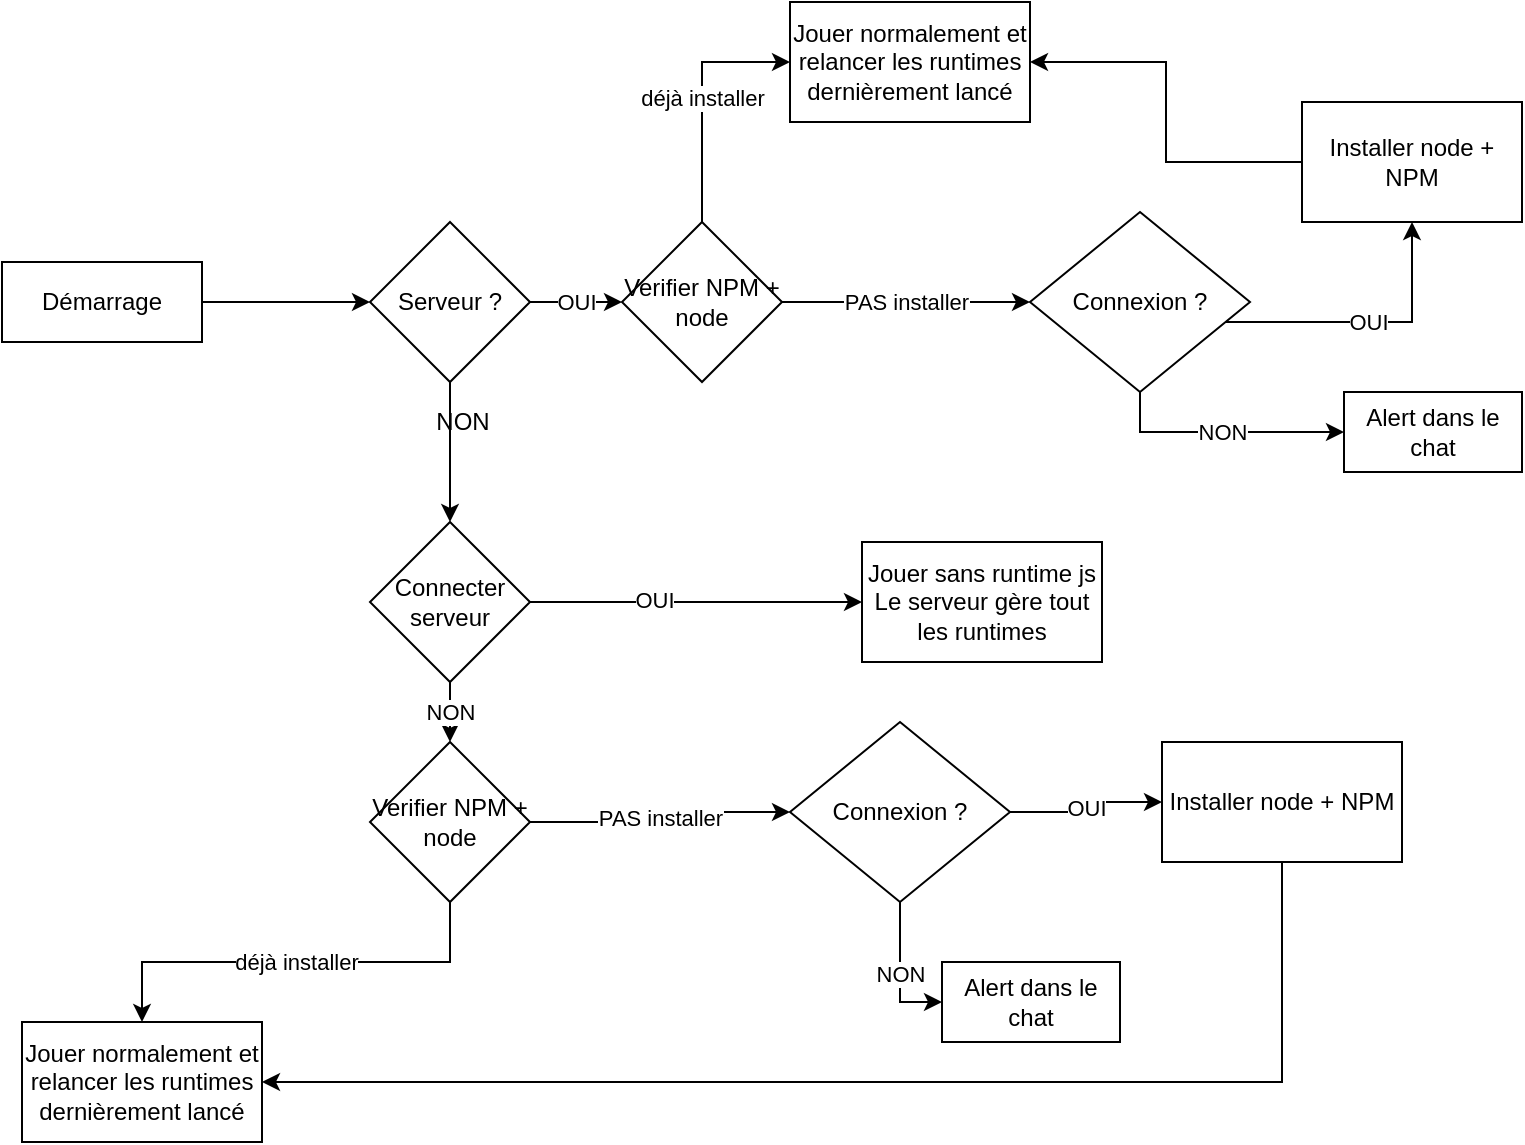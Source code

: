 <mxfile version="20.8.23" type="github">
  <diagram name="Page-1" id="aqzSEFVoJFHqQNgd3VVb">
    <mxGraphModel dx="932" dy="530" grid="0" gridSize="10" guides="1" tooltips="1" connect="1" arrows="1" fold="1" page="1" pageScale="1" pageWidth="827" pageHeight="1169" math="0" shadow="0">
      <root>
        <mxCell id="0" />
        <mxCell id="1" parent="0" />
        <mxCell id="BerzzyQYtAbFCqOwYjUJ-21" style="edgeStyle=orthogonalEdgeStyle;rounded=0;orthogonalLoop=1;jettySize=auto;html=1;entryX=0;entryY=0.5;entryDx=0;entryDy=0;" parent="1" source="S3jGKOnGl26qvgYpY_Zq-1" target="S3jGKOnGl26qvgYpY_Zq-9" edge="1">
          <mxGeometry relative="1" as="geometry" />
        </mxCell>
        <mxCell id="S3jGKOnGl26qvgYpY_Zq-1" value="Démarrage" style="rounded=0;whiteSpace=wrap;html=1;" parent="1" vertex="1">
          <mxGeometry x="20" y="740" width="100" height="40" as="geometry" />
        </mxCell>
        <mxCell id="K3gSSxGhBDOdbTLB4Htz-2" value="OUI" style="edgeStyle=orthogonalEdgeStyle;rounded=0;orthogonalLoop=1;jettySize=auto;html=1;entryX=0.5;entryY=1;entryDx=0;entryDy=0;" edge="1" parent="1" source="S3jGKOnGl26qvgYpY_Zq-3" target="S3jGKOnGl26qvgYpY_Zq-14">
          <mxGeometry relative="1" as="geometry">
            <Array as="points">
              <mxPoint x="725" y="770" />
            </Array>
          </mxGeometry>
        </mxCell>
        <mxCell id="K3gSSxGhBDOdbTLB4Htz-8" value="NON" style="edgeStyle=orthogonalEdgeStyle;rounded=0;orthogonalLoop=1;jettySize=auto;html=1;entryX=0;entryY=0.5;entryDx=0;entryDy=0;exitX=0.5;exitY=1;exitDx=0;exitDy=0;" edge="1" parent="1" source="S3jGKOnGl26qvgYpY_Zq-3" target="K3gSSxGhBDOdbTLB4Htz-7">
          <mxGeometry relative="1" as="geometry">
            <mxPoint as="offset" />
          </mxGeometry>
        </mxCell>
        <mxCell id="S3jGKOnGl26qvgYpY_Zq-3" value="Connexion ?" style="rhombus;whiteSpace=wrap;html=1;" parent="1" vertex="1">
          <mxGeometry x="534" y="715" width="110" height="90" as="geometry" />
        </mxCell>
        <mxCell id="S3jGKOnGl26qvgYpY_Zq-15" style="edgeStyle=orthogonalEdgeStyle;rounded=0;orthogonalLoop=1;jettySize=auto;html=1;entryX=0.5;entryY=0;entryDx=0;entryDy=0;" parent="1" source="S3jGKOnGl26qvgYpY_Zq-9" target="S3jGKOnGl26qvgYpY_Zq-11" edge="1">
          <mxGeometry relative="1" as="geometry" />
        </mxCell>
        <mxCell id="BerzzyQYtAbFCqOwYjUJ-9" value="OUI" style="edgeStyle=orthogonalEdgeStyle;rounded=0;orthogonalLoop=1;jettySize=auto;html=1;" parent="1" source="S3jGKOnGl26qvgYpY_Zq-9" target="S3jGKOnGl26qvgYpY_Zq-10" edge="1">
          <mxGeometry relative="1" as="geometry" />
        </mxCell>
        <mxCell id="S3jGKOnGl26qvgYpY_Zq-9" value="Serveur ?" style="rhombus;whiteSpace=wrap;html=1;" parent="1" vertex="1">
          <mxGeometry x="204" y="720" width="80" height="80" as="geometry" />
        </mxCell>
        <mxCell id="BerzzyQYtAbFCqOwYjUJ-10" value="PAS installer" style="edgeStyle=orthogonalEdgeStyle;rounded=0;orthogonalLoop=1;jettySize=auto;html=1;entryX=0;entryY=0.5;entryDx=0;entryDy=0;" parent="1" source="S3jGKOnGl26qvgYpY_Zq-10" target="S3jGKOnGl26qvgYpY_Zq-3" edge="1">
          <mxGeometry relative="1" as="geometry" />
        </mxCell>
        <mxCell id="S3jGKOnGl26qvgYpY_Zq-10" value="Verifier NPM + node" style="rhombus;whiteSpace=wrap;html=1;" parent="1" vertex="1">
          <mxGeometry x="330" y="720" width="80" height="80" as="geometry" />
        </mxCell>
        <mxCell id="S3jGKOnGl26qvgYpY_Zq-19" style="edgeStyle=orthogonalEdgeStyle;rounded=0;orthogonalLoop=1;jettySize=auto;html=1;entryX=0;entryY=0.5;entryDx=0;entryDy=0;" parent="1" source="S3jGKOnGl26qvgYpY_Zq-11" target="S3jGKOnGl26qvgYpY_Zq-17" edge="1">
          <mxGeometry relative="1" as="geometry" />
        </mxCell>
        <mxCell id="S3jGKOnGl26qvgYpY_Zq-20" value="OUI" style="edgeLabel;html=1;align=center;verticalAlign=middle;resizable=0;points=[];" parent="S3jGKOnGl26qvgYpY_Zq-19" vertex="1" connectable="0">
          <mxGeometry x="-0.251" y="1" relative="1" as="geometry">
            <mxPoint as="offset" />
          </mxGeometry>
        </mxCell>
        <mxCell id="BerzzyQYtAbFCqOwYjUJ-20" value="NON" style="edgeStyle=orthogonalEdgeStyle;rounded=0;orthogonalLoop=1;jettySize=auto;html=1;" parent="1" source="S3jGKOnGl26qvgYpY_Zq-11" target="BerzzyQYtAbFCqOwYjUJ-15" edge="1">
          <mxGeometry relative="1" as="geometry" />
        </mxCell>
        <mxCell id="S3jGKOnGl26qvgYpY_Zq-11" value="Connecter serveur" style="rhombus;whiteSpace=wrap;html=1;" parent="1" vertex="1">
          <mxGeometry x="204" y="870" width="80" height="80" as="geometry" />
        </mxCell>
        <mxCell id="K3gSSxGhBDOdbTLB4Htz-6" style="edgeStyle=orthogonalEdgeStyle;rounded=0;orthogonalLoop=1;jettySize=auto;html=1;entryX=1;entryY=0.5;entryDx=0;entryDy=0;" edge="1" parent="1" source="S3jGKOnGl26qvgYpY_Zq-14" target="BerzzyQYtAbFCqOwYjUJ-18">
          <mxGeometry relative="1" as="geometry" />
        </mxCell>
        <mxCell id="S3jGKOnGl26qvgYpY_Zq-14" value="Installer node + NPM" style="rounded=0;whiteSpace=wrap;html=1;" parent="1" vertex="1">
          <mxGeometry x="670" y="660" width="110" height="60" as="geometry" />
        </mxCell>
        <mxCell id="S3jGKOnGl26qvgYpY_Zq-16" value="NON" style="text;html=1;align=center;verticalAlign=middle;resizable=0;points=[];autosize=1;strokeColor=none;fillColor=none;" parent="1" vertex="1">
          <mxGeometry x="225" y="805" width="50" height="30" as="geometry" />
        </mxCell>
        <mxCell id="S3jGKOnGl26qvgYpY_Zq-17" value="Jouer sans runtime js&lt;br&gt;Le serveur gère tout les runtimes" style="rounded=0;whiteSpace=wrap;html=1;" parent="1" vertex="1">
          <mxGeometry x="450" y="880" width="120" height="60" as="geometry" />
        </mxCell>
        <mxCell id="S3jGKOnGl26qvgYpY_Zq-30" value="déjà installer" style="edgeStyle=orthogonalEdgeStyle;rounded=0;orthogonalLoop=1;jettySize=auto;html=1;entryX=0.5;entryY=0;entryDx=0;entryDy=0;exitX=0.5;exitY=1;exitDx=0;exitDy=0;" parent="1" source="BerzzyQYtAbFCqOwYjUJ-15" target="S3jGKOnGl26qvgYpY_Zq-29" edge="1">
          <mxGeometry relative="1" as="geometry">
            <mxPoint x="244" y="1070" as="sourcePoint" />
          </mxGeometry>
        </mxCell>
        <mxCell id="S3jGKOnGl26qvgYpY_Zq-29" value="Jouer normalement et relancer les runtimes dernièrement lancé" style="rounded=0;whiteSpace=wrap;html=1;" parent="1" vertex="1">
          <mxGeometry x="30" y="1120" width="120" height="60" as="geometry" />
        </mxCell>
        <mxCell id="BerzzyQYtAbFCqOwYjUJ-22" value="OUI" style="edgeStyle=orthogonalEdgeStyle;rounded=0;orthogonalLoop=1;jettySize=auto;html=1;entryX=0;entryY=0.5;entryDx=0;entryDy=0;" parent="1" source="BerzzyQYtAbFCqOwYjUJ-12" target="BerzzyQYtAbFCqOwYjUJ-16" edge="1">
          <mxGeometry relative="1" as="geometry" />
        </mxCell>
        <mxCell id="BerzzyQYtAbFCqOwYjUJ-12" value="Connexion ?" style="rhombus;whiteSpace=wrap;html=1;" parent="1" vertex="1">
          <mxGeometry x="414" y="970" width="110" height="90" as="geometry" />
        </mxCell>
        <mxCell id="BerzzyQYtAbFCqOwYjUJ-14" value="PAS installer" style="edgeStyle=orthogonalEdgeStyle;rounded=0;orthogonalLoop=1;jettySize=auto;html=1;entryX=0;entryY=0.5;entryDx=0;entryDy=0;" parent="1" source="BerzzyQYtAbFCqOwYjUJ-15" target="BerzzyQYtAbFCqOwYjUJ-12" edge="1">
          <mxGeometry relative="1" as="geometry" />
        </mxCell>
        <mxCell id="BerzzyQYtAbFCqOwYjUJ-15" value="Verifier NPM + node" style="rhombus;whiteSpace=wrap;html=1;" parent="1" vertex="1">
          <mxGeometry x="204" y="980" width="80" height="80" as="geometry" />
        </mxCell>
        <mxCell id="K3gSSxGhBDOdbTLB4Htz-5" style="edgeStyle=orthogonalEdgeStyle;rounded=0;orthogonalLoop=1;jettySize=auto;html=1;entryX=1;entryY=0.5;entryDx=0;entryDy=0;" edge="1" parent="1" source="BerzzyQYtAbFCqOwYjUJ-16" target="S3jGKOnGl26qvgYpY_Zq-29">
          <mxGeometry relative="1" as="geometry">
            <Array as="points">
              <mxPoint x="660" y="1150" />
            </Array>
          </mxGeometry>
        </mxCell>
        <mxCell id="BerzzyQYtAbFCqOwYjUJ-16" value="Installer node + NPM" style="rounded=0;whiteSpace=wrap;html=1;" parent="1" vertex="1">
          <mxGeometry x="600" y="980" width="120" height="60" as="geometry" />
        </mxCell>
        <mxCell id="BerzzyQYtAbFCqOwYjUJ-17" value="déjà installer" style="edgeStyle=orthogonalEdgeStyle;rounded=0;orthogonalLoop=1;jettySize=auto;html=1;entryX=0;entryY=0.5;entryDx=0;entryDy=0;exitX=0.5;exitY=0;exitDx=0;exitDy=0;" parent="1" source="S3jGKOnGl26qvgYpY_Zq-10" target="BerzzyQYtAbFCqOwYjUJ-18" edge="1">
          <mxGeometry relative="1" as="geometry">
            <mxPoint x="370" y="740" as="sourcePoint" />
          </mxGeometry>
        </mxCell>
        <mxCell id="BerzzyQYtAbFCqOwYjUJ-18" value="Jouer normalement et relancer les runtimes dernièrement lancé" style="rounded=0;whiteSpace=wrap;html=1;" parent="1" vertex="1">
          <mxGeometry x="414" y="610" width="120" height="60" as="geometry" />
        </mxCell>
        <mxCell id="K3gSSxGhBDOdbTLB4Htz-7" value="Alert dans le chat" style="rounded=0;whiteSpace=wrap;html=1;" vertex="1" parent="1">
          <mxGeometry x="691" y="805" width="89" height="40" as="geometry" />
        </mxCell>
        <mxCell id="K3gSSxGhBDOdbTLB4Htz-10" value="NON" style="edgeStyle=orthogonalEdgeStyle;rounded=0;orthogonalLoop=1;jettySize=auto;html=1;entryX=0;entryY=0.5;entryDx=0;entryDy=0;exitX=0.5;exitY=1;exitDx=0;exitDy=0;" edge="1" parent="1" target="K3gSSxGhBDOdbTLB4Htz-11" source="BerzzyQYtAbFCqOwYjUJ-12">
          <mxGeometry relative="1" as="geometry">
            <mxPoint x="453" y="1080" as="sourcePoint" />
            <mxPoint as="offset" />
          </mxGeometry>
        </mxCell>
        <mxCell id="K3gSSxGhBDOdbTLB4Htz-11" value="Alert dans le chat" style="rounded=0;whiteSpace=wrap;html=1;" vertex="1" parent="1">
          <mxGeometry x="490" y="1090" width="89" height="40" as="geometry" />
        </mxCell>
      </root>
    </mxGraphModel>
  </diagram>
</mxfile>
